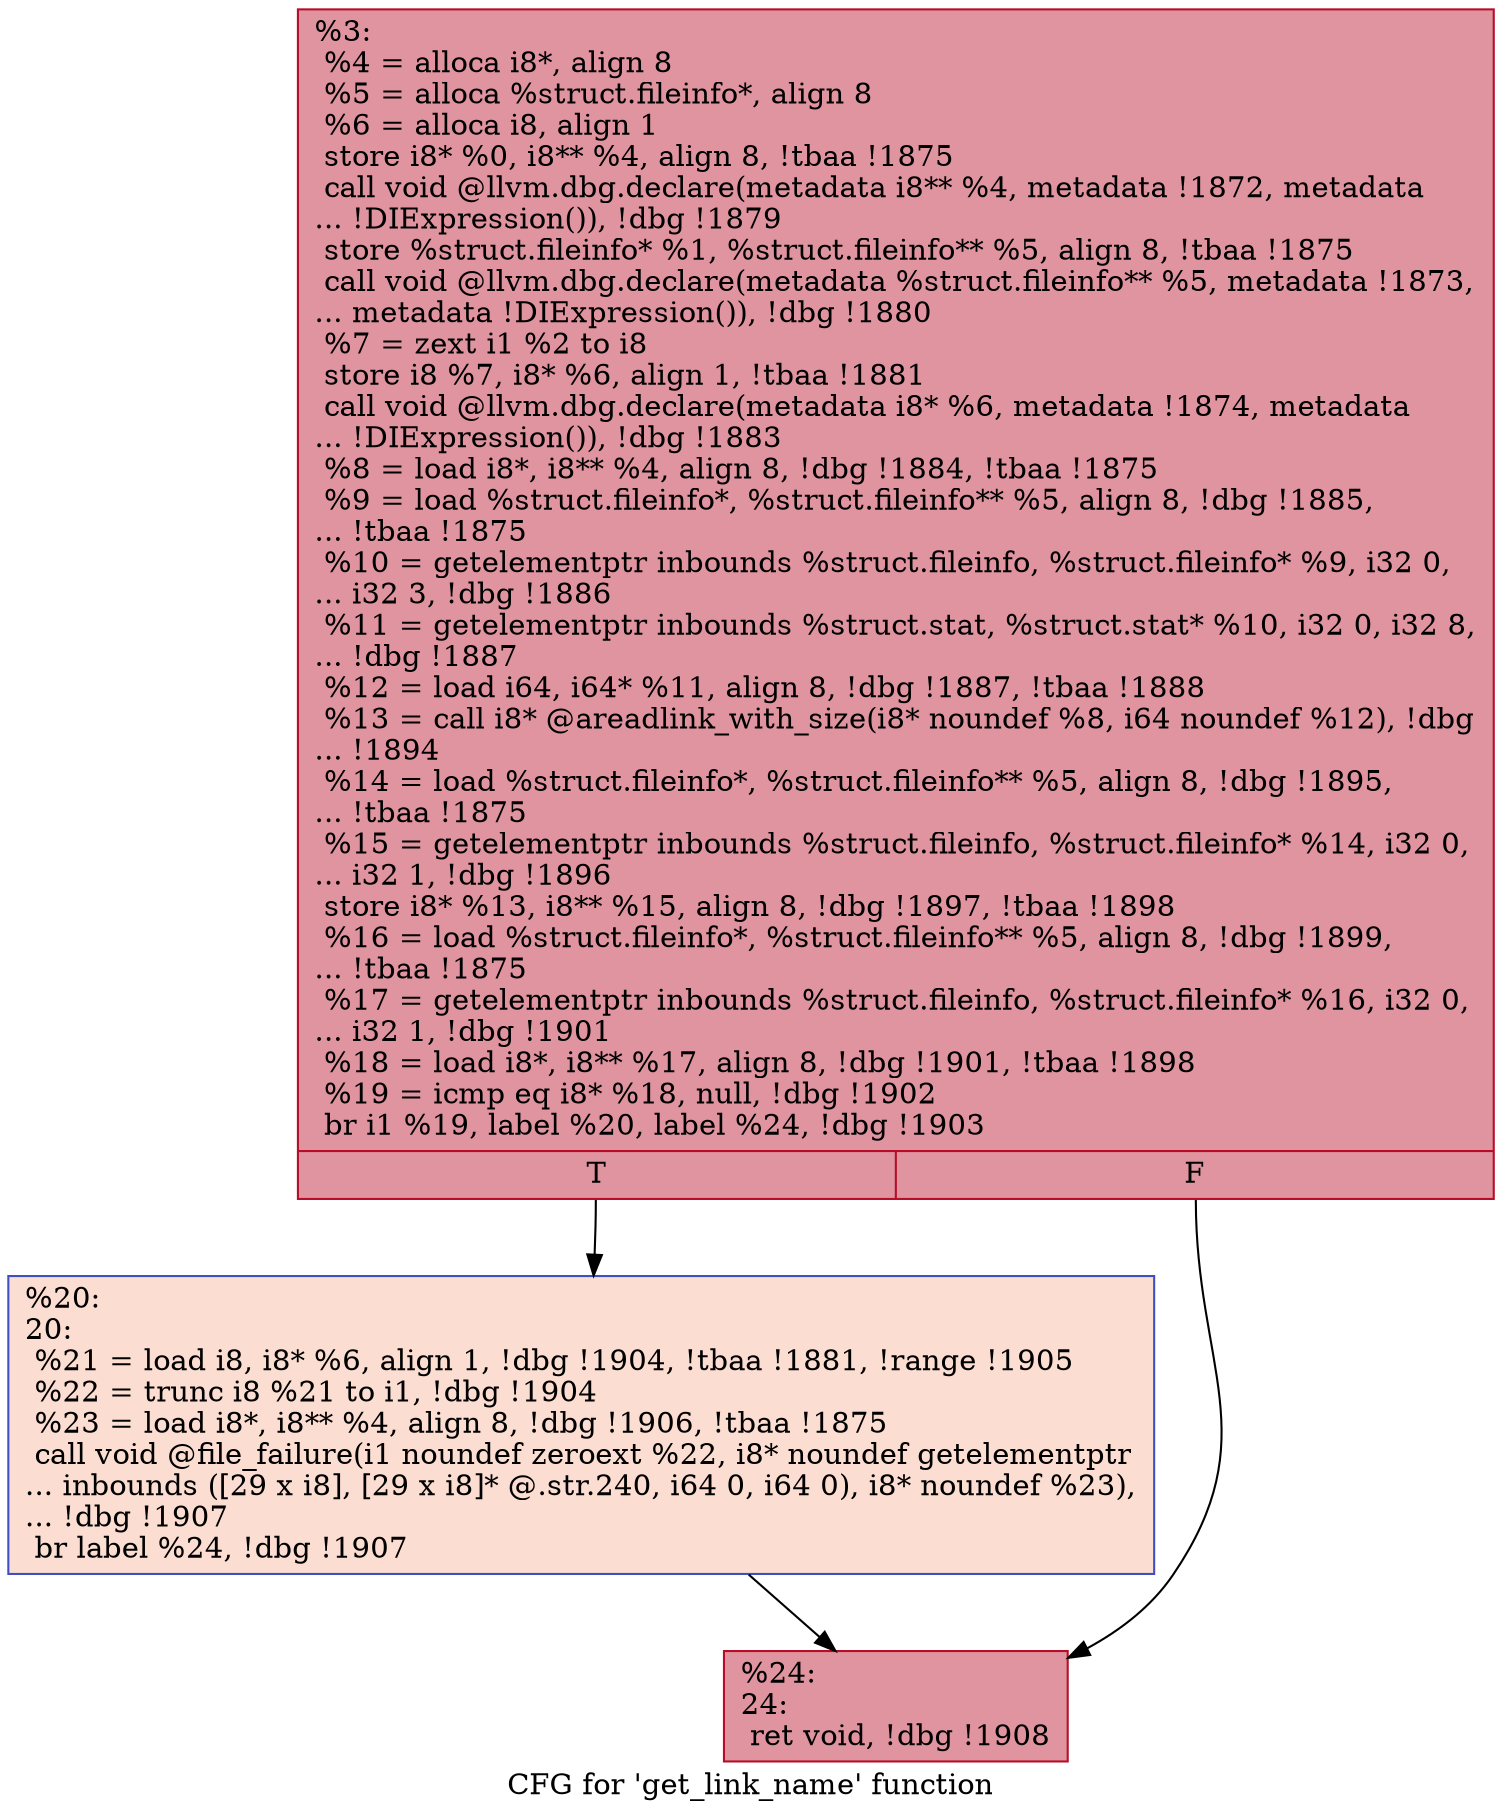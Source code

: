 digraph "CFG for 'get_link_name' function" {
	label="CFG for 'get_link_name' function";

	Node0x21309d0 [shape=record,color="#b70d28ff", style=filled, fillcolor="#b70d2870",label="{%3:\l  %4 = alloca i8*, align 8\l  %5 = alloca %struct.fileinfo*, align 8\l  %6 = alloca i8, align 1\l  store i8* %0, i8** %4, align 8, !tbaa !1875\l  call void @llvm.dbg.declare(metadata i8** %4, metadata !1872, metadata\l... !DIExpression()), !dbg !1879\l  store %struct.fileinfo* %1, %struct.fileinfo** %5, align 8, !tbaa !1875\l  call void @llvm.dbg.declare(metadata %struct.fileinfo** %5, metadata !1873,\l... metadata !DIExpression()), !dbg !1880\l  %7 = zext i1 %2 to i8\l  store i8 %7, i8* %6, align 1, !tbaa !1881\l  call void @llvm.dbg.declare(metadata i8* %6, metadata !1874, metadata\l... !DIExpression()), !dbg !1883\l  %8 = load i8*, i8** %4, align 8, !dbg !1884, !tbaa !1875\l  %9 = load %struct.fileinfo*, %struct.fileinfo** %5, align 8, !dbg !1885,\l... !tbaa !1875\l  %10 = getelementptr inbounds %struct.fileinfo, %struct.fileinfo* %9, i32 0,\l... i32 3, !dbg !1886\l  %11 = getelementptr inbounds %struct.stat, %struct.stat* %10, i32 0, i32 8,\l... !dbg !1887\l  %12 = load i64, i64* %11, align 8, !dbg !1887, !tbaa !1888\l  %13 = call i8* @areadlink_with_size(i8* noundef %8, i64 noundef %12), !dbg\l... !1894\l  %14 = load %struct.fileinfo*, %struct.fileinfo** %5, align 8, !dbg !1895,\l... !tbaa !1875\l  %15 = getelementptr inbounds %struct.fileinfo, %struct.fileinfo* %14, i32 0,\l... i32 1, !dbg !1896\l  store i8* %13, i8** %15, align 8, !dbg !1897, !tbaa !1898\l  %16 = load %struct.fileinfo*, %struct.fileinfo** %5, align 8, !dbg !1899,\l... !tbaa !1875\l  %17 = getelementptr inbounds %struct.fileinfo, %struct.fileinfo* %16, i32 0,\l... i32 1, !dbg !1901\l  %18 = load i8*, i8** %17, align 8, !dbg !1901, !tbaa !1898\l  %19 = icmp eq i8* %18, null, !dbg !1902\l  br i1 %19, label %20, label %24, !dbg !1903\l|{<s0>T|<s1>F}}"];
	Node0x21309d0:s0 -> Node0x2132f80;
	Node0x21309d0:s1 -> Node0x2132fd0;
	Node0x2132f80 [shape=record,color="#3d50c3ff", style=filled, fillcolor="#f7b39670",label="{%20:\l20:                                               \l  %21 = load i8, i8* %6, align 1, !dbg !1904, !tbaa !1881, !range !1905\l  %22 = trunc i8 %21 to i1, !dbg !1904\l  %23 = load i8*, i8** %4, align 8, !dbg !1906, !tbaa !1875\l  call void @file_failure(i1 noundef zeroext %22, i8* noundef getelementptr\l... inbounds ([29 x i8], [29 x i8]* @.str.240, i64 0, i64 0), i8* noundef %23),\l... !dbg !1907\l  br label %24, !dbg !1907\l}"];
	Node0x2132f80 -> Node0x2132fd0;
	Node0x2132fd0 [shape=record,color="#b70d28ff", style=filled, fillcolor="#b70d2870",label="{%24:\l24:                                               \l  ret void, !dbg !1908\l}"];
}

